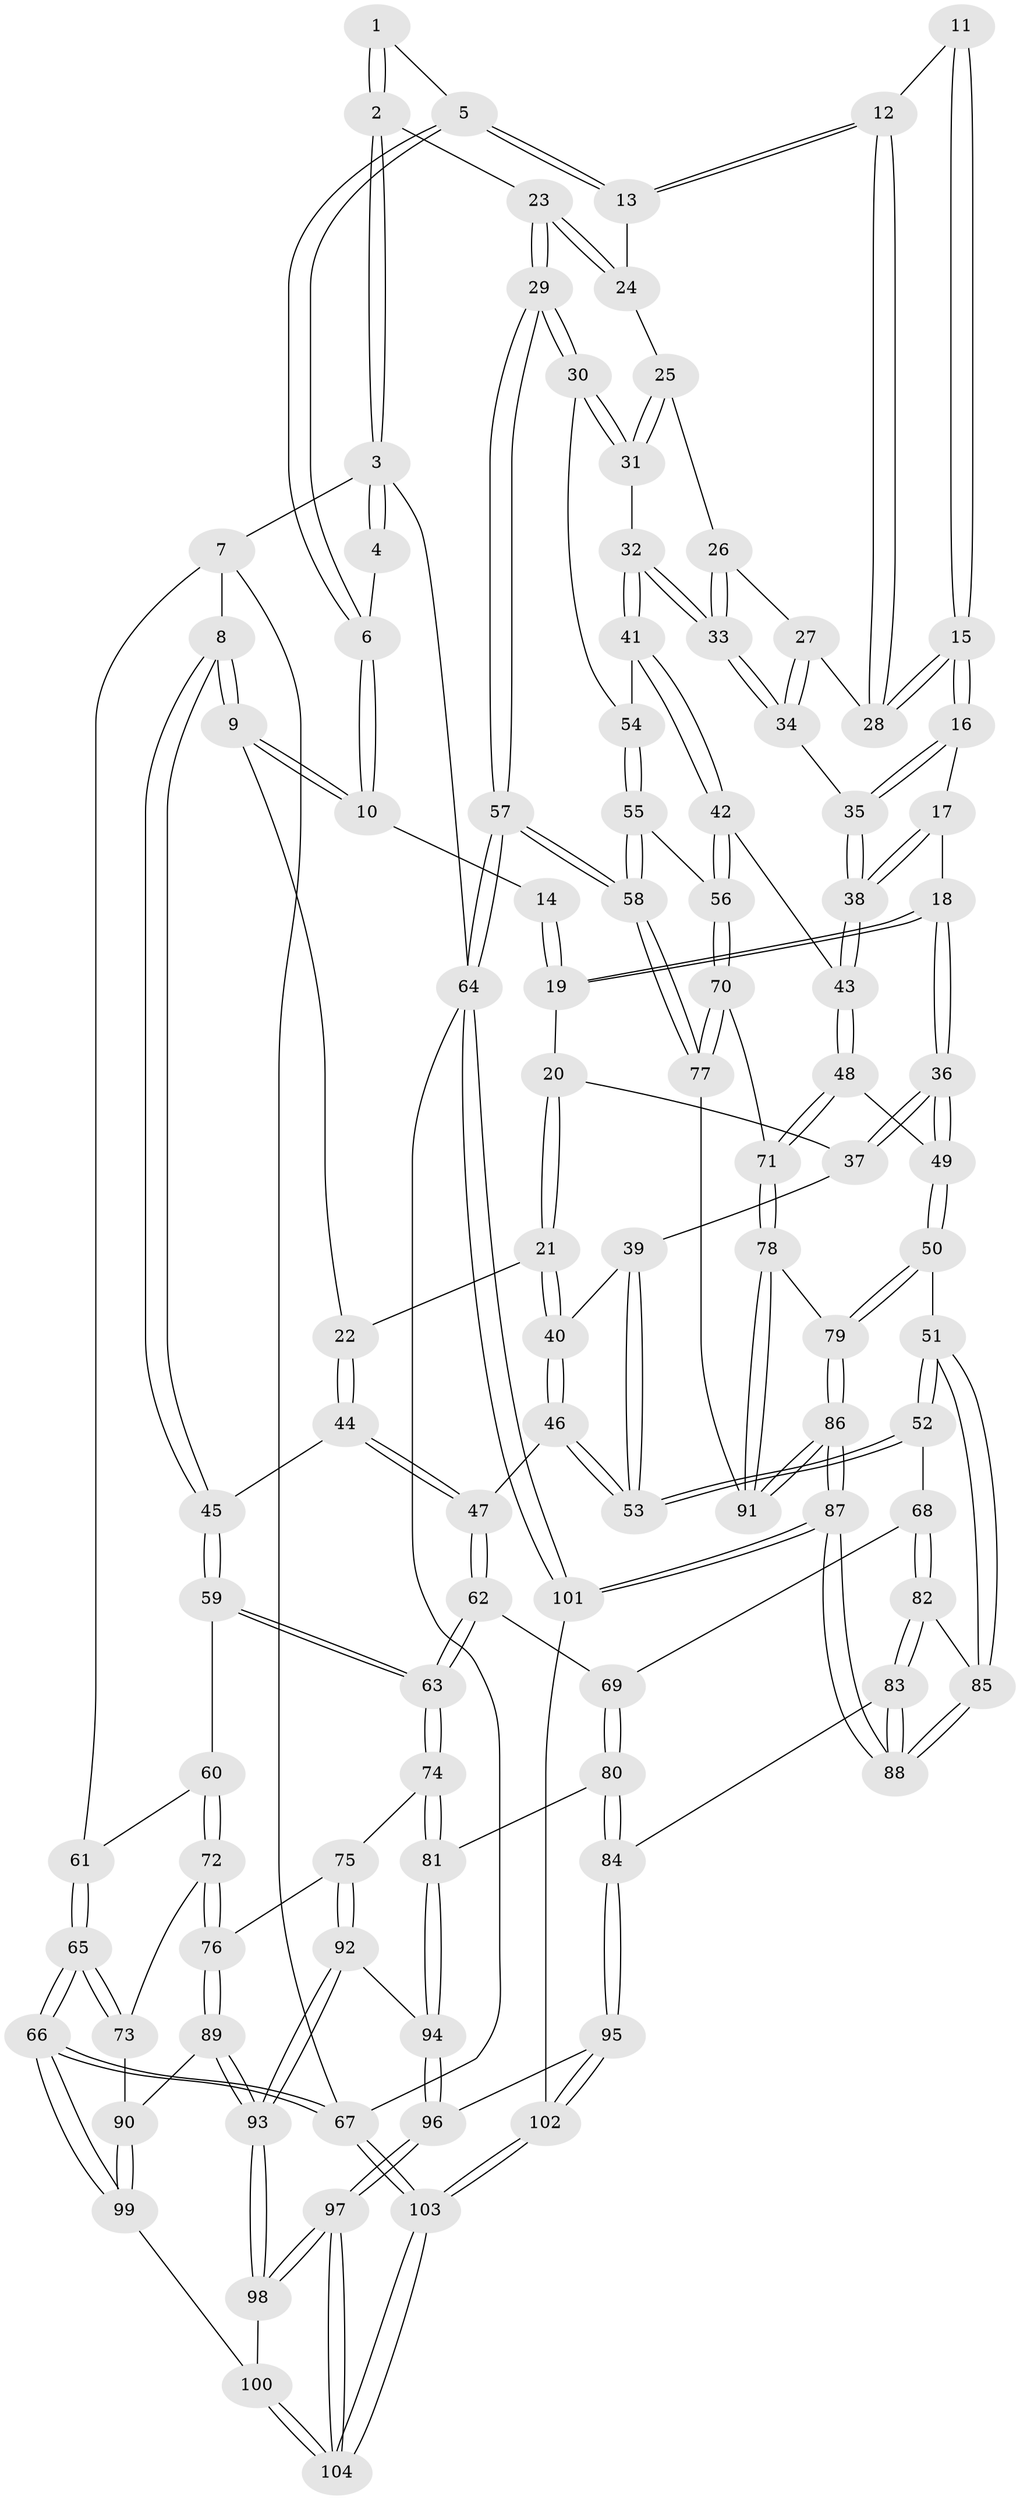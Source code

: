 // Generated by graph-tools (version 1.1) at 2025/03/03/09/25 03:03:16]
// undirected, 104 vertices, 257 edges
graph export_dot {
graph [start="1"]
  node [color=gray90,style=filled];
  1 [pos="+0.9455575420145296+0.07071175638874894"];
  2 [pos="+1+0.07824159288518291"];
  3 [pos="+1+0"];
  4 [pos="+0.8698221562077304+0"];
  5 [pos="+0.82528336804461+0.1696869319519963"];
  6 [pos="+0.6940097756880358+0"];
  7 [pos="+0+0"];
  8 [pos="+0+0"];
  9 [pos="+0.08596074025954957+0"];
  10 [pos="+0.3492364045317567+0"];
  11 [pos="+0.5720624210693079+0.13511081712877449"];
  12 [pos="+0.8051030255029301+0.19317823609087617"];
  13 [pos="+0.8254807430241596+0.17323128708657026"];
  14 [pos="+0.46700017581569087+0.09853144071960175"];
  15 [pos="+0.749987984603051+0.2632391311427525"];
  16 [pos="+0.7061012444162184+0.31341811831381683"];
  17 [pos="+0.7017175067434118+0.3158754933387378"];
  18 [pos="+0.6154030933399909+0.34398990589498657"];
  19 [pos="+0.504397019822296+0.18134630944700203"];
  20 [pos="+0.43097654092804294+0.3577642926478874"];
  21 [pos="+0.3164577424134966+0.35421535110739416"];
  22 [pos="+0.2704834650196947+0.3215740508688813"];
  23 [pos="+1+0.28453102267063857"];
  24 [pos="+0.9176284207412987+0.21879967689880514"];
  25 [pos="+0.8989360988356849+0.31743546320814064"];
  26 [pos="+0.8754534692029983+0.33574654617098004"];
  27 [pos="+0.8439320202618007+0.33839567137385074"];
  28 [pos="+0.7744308848670142+0.2395849049186061"];
  29 [pos="+1+0.3238738751624736"];
  30 [pos="+1+0.3952805366364865"];
  31 [pos="+0.9063341994160458+0.33913498916514845"];
  32 [pos="+0.8878612135303006+0.4226947803851717"];
  33 [pos="+0.8829151934935192+0.42069231362622034"];
  34 [pos="+0.8476807844595515+0.4114717325279846"];
  35 [pos="+0.8318784696263546+0.4132213024119727"];
  36 [pos="+0.5981474814097418+0.3843067301697843"];
  37 [pos="+0.48793525901419416+0.393304541894036"];
  38 [pos="+0.7720223399109448+0.4804593967430503"];
  39 [pos="+0.4421942216326033+0.44635501599178146"];
  40 [pos="+0.3754701881741508+0.4603719444626114"];
  41 [pos="+0.8940599294072695+0.4272081257494035"];
  42 [pos="+0.8139027766288177+0.5599795172605296"];
  43 [pos="+0.7571826606602764+0.522194376661293"];
  44 [pos="+0.22145406105760027+0.4754730290675111"];
  45 [pos="+0.1633851315887756+0.5067406150968801"];
  46 [pos="+0.3678608303870656+0.515188132412353"];
  47 [pos="+0.3166936009643068+0.5594835608432136"];
  48 [pos="+0.6334424226057629+0.5333850415289316"];
  49 [pos="+0.6139149032941635+0.53286356244301"];
  50 [pos="+0.5851398286815636+0.5722948612839918"];
  51 [pos="+0.5521046709659033+0.5908369298993771"];
  52 [pos="+0.5448766401412599+0.5903828852456109"];
  53 [pos="+0.5232088029837193+0.5758006147947469"];
  54 [pos="+0.9549429854249907+0.44442332070081575"];
  55 [pos="+0.9235852874964114+0.5776781214049226"];
  56 [pos="+0.8223041820041959+0.5703056395984528"];
  57 [pos="+1+0.8386611141949409"];
  58 [pos="+1+0.7601901252151709"];
  59 [pos="+0.1321451806008886+0.5401870498198853"];
  60 [pos="+0.10894885580968987+0.5552923602836431"];
  61 [pos="+0+0.27959542728715675"];
  62 [pos="+0.31224660048205527+0.5972228226787084"];
  63 [pos="+0.28954718382112843+0.6172904426204086"];
  64 [pos="+1+1"];
  65 [pos="+0+0.6951082588477804"];
  66 [pos="+0+0.8230215723501001"];
  67 [pos="+0+1"];
  68 [pos="+0.421870233377154+0.6524741979599117"];
  69 [pos="+0.3720327814877255+0.6344486502928184"];
  70 [pos="+0.7963882556185133+0.6655640848224501"];
  71 [pos="+0.7866276820777195+0.6741420308896053"];
  72 [pos="+0.09747511836730173+0.6282470420903913"];
  73 [pos="+0.08801573344392141+0.6316140792258752"];
  74 [pos="+0.23336916152924825+0.7070278477535428"];
  75 [pos="+0.193075081971534+0.7084722840980411"];
  76 [pos="+0.15703764571754314+0.6961271175607446"];
  77 [pos="+1+0.756219152588958"];
  78 [pos="+0.7848820178164029+0.6764903526642371"];
  79 [pos="+0.7123799407445115+0.7214743759939887"];
  80 [pos="+0.3151586950574952+0.7752283589996833"];
  81 [pos="+0.2753871912506842+0.7476096247421153"];
  82 [pos="+0.4052974888142603+0.7635603321220111"];
  83 [pos="+0.3714505165369121+0.8248416866683469"];
  84 [pos="+0.3695732333779214+0.825313578724738"];
  85 [pos="+0.5469581548127743+0.7114700012778934"];
  86 [pos="+0.6749674573857708+0.9045718479884048"];
  87 [pos="+0.6554509673835991+0.946459203535689"];
  88 [pos="+0.6133093350876281+0.9089889606421998"];
  89 [pos="+0.0730601441560935+0.7994991080531295"];
  90 [pos="+0.000989219363850051+0.8209363808618216"];
  91 [pos="+0.8365755211954544+0.774021213329605"];
  92 [pos="+0.1693800633755607+0.8574648072817329"];
  93 [pos="+0.1621648623649915+0.8620425518169837"];
  94 [pos="+0.20039452111106393+0.8595419293316828"];
  95 [pos="+0.3587305884933258+0.8426221296598706"];
  96 [pos="+0.29200726882114386+0.8937755821399521"];
  97 [pos="+0.2192399900840022+1"];
  98 [pos="+0.15086117716377853+0.8894654908167398"];
  99 [pos="+0+0.847246401901607"];
  100 [pos="+0.04287851383217309+0.9207988448897585"];
  101 [pos="+0.7236172019245595+1"];
  102 [pos="+0.44409657634646565+1"];
  103 [pos="+0.1975127147602606+1"];
  104 [pos="+0.19691488076281205+1"];
  1 -- 2;
  1 -- 2;
  1 -- 5;
  2 -- 3;
  2 -- 3;
  2 -- 23;
  3 -- 4;
  3 -- 4;
  3 -- 7;
  3 -- 64;
  4 -- 6;
  5 -- 6;
  5 -- 6;
  5 -- 13;
  5 -- 13;
  6 -- 10;
  6 -- 10;
  7 -- 8;
  7 -- 61;
  7 -- 67;
  8 -- 9;
  8 -- 9;
  8 -- 45;
  8 -- 45;
  9 -- 10;
  9 -- 10;
  9 -- 22;
  10 -- 14;
  11 -- 12;
  11 -- 15;
  11 -- 15;
  12 -- 13;
  12 -- 13;
  12 -- 28;
  12 -- 28;
  13 -- 24;
  14 -- 19;
  14 -- 19;
  15 -- 16;
  15 -- 16;
  15 -- 28;
  15 -- 28;
  16 -- 17;
  16 -- 35;
  16 -- 35;
  17 -- 18;
  17 -- 38;
  17 -- 38;
  18 -- 19;
  18 -- 19;
  18 -- 36;
  18 -- 36;
  19 -- 20;
  20 -- 21;
  20 -- 21;
  20 -- 37;
  21 -- 22;
  21 -- 40;
  21 -- 40;
  22 -- 44;
  22 -- 44;
  23 -- 24;
  23 -- 24;
  23 -- 29;
  23 -- 29;
  24 -- 25;
  25 -- 26;
  25 -- 31;
  25 -- 31;
  26 -- 27;
  26 -- 33;
  26 -- 33;
  27 -- 28;
  27 -- 34;
  27 -- 34;
  29 -- 30;
  29 -- 30;
  29 -- 57;
  29 -- 57;
  30 -- 31;
  30 -- 31;
  30 -- 54;
  31 -- 32;
  32 -- 33;
  32 -- 33;
  32 -- 41;
  32 -- 41;
  33 -- 34;
  33 -- 34;
  34 -- 35;
  35 -- 38;
  35 -- 38;
  36 -- 37;
  36 -- 37;
  36 -- 49;
  36 -- 49;
  37 -- 39;
  38 -- 43;
  38 -- 43;
  39 -- 40;
  39 -- 53;
  39 -- 53;
  40 -- 46;
  40 -- 46;
  41 -- 42;
  41 -- 42;
  41 -- 54;
  42 -- 43;
  42 -- 56;
  42 -- 56;
  43 -- 48;
  43 -- 48;
  44 -- 45;
  44 -- 47;
  44 -- 47;
  45 -- 59;
  45 -- 59;
  46 -- 47;
  46 -- 53;
  46 -- 53;
  47 -- 62;
  47 -- 62;
  48 -- 49;
  48 -- 71;
  48 -- 71;
  49 -- 50;
  49 -- 50;
  50 -- 51;
  50 -- 79;
  50 -- 79;
  51 -- 52;
  51 -- 52;
  51 -- 85;
  51 -- 85;
  52 -- 53;
  52 -- 53;
  52 -- 68;
  54 -- 55;
  54 -- 55;
  55 -- 56;
  55 -- 58;
  55 -- 58;
  56 -- 70;
  56 -- 70;
  57 -- 58;
  57 -- 58;
  57 -- 64;
  57 -- 64;
  58 -- 77;
  58 -- 77;
  59 -- 60;
  59 -- 63;
  59 -- 63;
  60 -- 61;
  60 -- 72;
  60 -- 72;
  61 -- 65;
  61 -- 65;
  62 -- 63;
  62 -- 63;
  62 -- 69;
  63 -- 74;
  63 -- 74;
  64 -- 101;
  64 -- 101;
  64 -- 67;
  65 -- 66;
  65 -- 66;
  65 -- 73;
  65 -- 73;
  66 -- 67;
  66 -- 67;
  66 -- 99;
  66 -- 99;
  67 -- 103;
  67 -- 103;
  68 -- 69;
  68 -- 82;
  68 -- 82;
  69 -- 80;
  69 -- 80;
  70 -- 71;
  70 -- 77;
  70 -- 77;
  71 -- 78;
  71 -- 78;
  72 -- 73;
  72 -- 76;
  72 -- 76;
  73 -- 90;
  74 -- 75;
  74 -- 81;
  74 -- 81;
  75 -- 76;
  75 -- 92;
  75 -- 92;
  76 -- 89;
  76 -- 89;
  77 -- 91;
  78 -- 79;
  78 -- 91;
  78 -- 91;
  79 -- 86;
  79 -- 86;
  80 -- 81;
  80 -- 84;
  80 -- 84;
  81 -- 94;
  81 -- 94;
  82 -- 83;
  82 -- 83;
  82 -- 85;
  83 -- 84;
  83 -- 88;
  83 -- 88;
  84 -- 95;
  84 -- 95;
  85 -- 88;
  85 -- 88;
  86 -- 87;
  86 -- 87;
  86 -- 91;
  86 -- 91;
  87 -- 88;
  87 -- 88;
  87 -- 101;
  87 -- 101;
  89 -- 90;
  89 -- 93;
  89 -- 93;
  90 -- 99;
  90 -- 99;
  92 -- 93;
  92 -- 93;
  92 -- 94;
  93 -- 98;
  93 -- 98;
  94 -- 96;
  94 -- 96;
  95 -- 96;
  95 -- 102;
  95 -- 102;
  96 -- 97;
  96 -- 97;
  97 -- 98;
  97 -- 98;
  97 -- 104;
  97 -- 104;
  98 -- 100;
  99 -- 100;
  100 -- 104;
  100 -- 104;
  101 -- 102;
  102 -- 103;
  102 -- 103;
  103 -- 104;
  103 -- 104;
}
